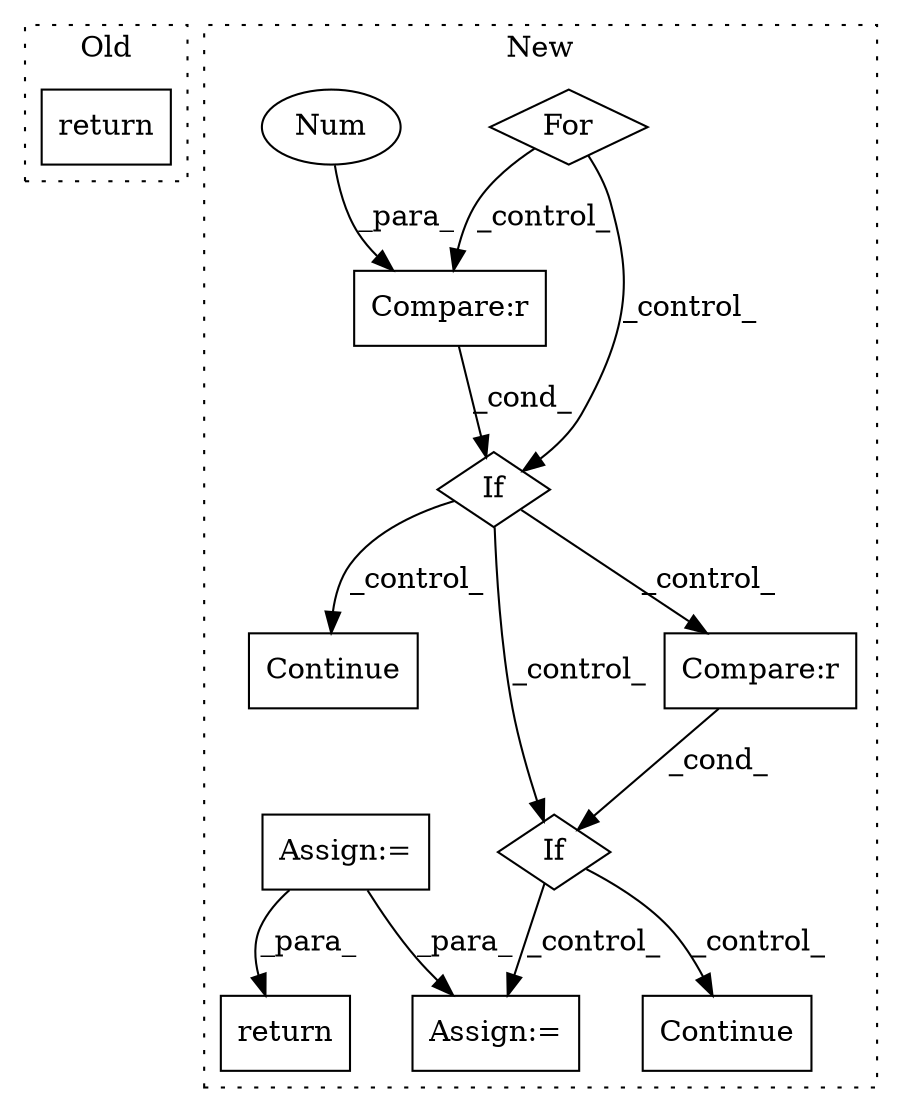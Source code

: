 digraph G {
subgraph cluster0 {
1 [label="return" a="93" s="1237" l="7" shape="box"];
label = "Old";
style="dotted";
}
subgraph cluster1 {
2 [label="Continue" a="43" s="1447" l="8" shape="box"];
3 [label="If" a="96" s="1406" l="3" shape="diamond"];
4 [label="For" a="107" s="1303,1357" l="4,14" shape="diamond"];
5 [label="Assign:=" a="68" s="1549" l="4" shape="box"];
6 [label="Compare:r" a="40" s="1409" l="20" shape="box"];
7 [label="If" a="96" s="1468" l="3" shape="diamond"];
8 [label="Compare:r" a="40" s="1471" l="11" shape="box"];
9 [label="Num" a="76" s="1428" l="1" shape="ellipse"];
10 [label="Continue" a="43" s="1516" l="8" shape="box"];
11 [label="Assign:=" a="68" s="1241" l="3" shape="box"];
12 [label="return" a="93" s="2634" l="7" shape="box"];
label = "New";
style="dotted";
}
3 -> 7 [label="_control_"];
3 -> 2 [label="_control_"];
3 -> 8 [label="_control_"];
4 -> 6 [label="_control_"];
4 -> 3 [label="_control_"];
6 -> 3 [label="_cond_"];
7 -> 10 [label="_control_"];
7 -> 5 [label="_control_"];
8 -> 7 [label="_cond_"];
9 -> 6 [label="_para_"];
11 -> 5 [label="_para_"];
11 -> 12 [label="_para_"];
}